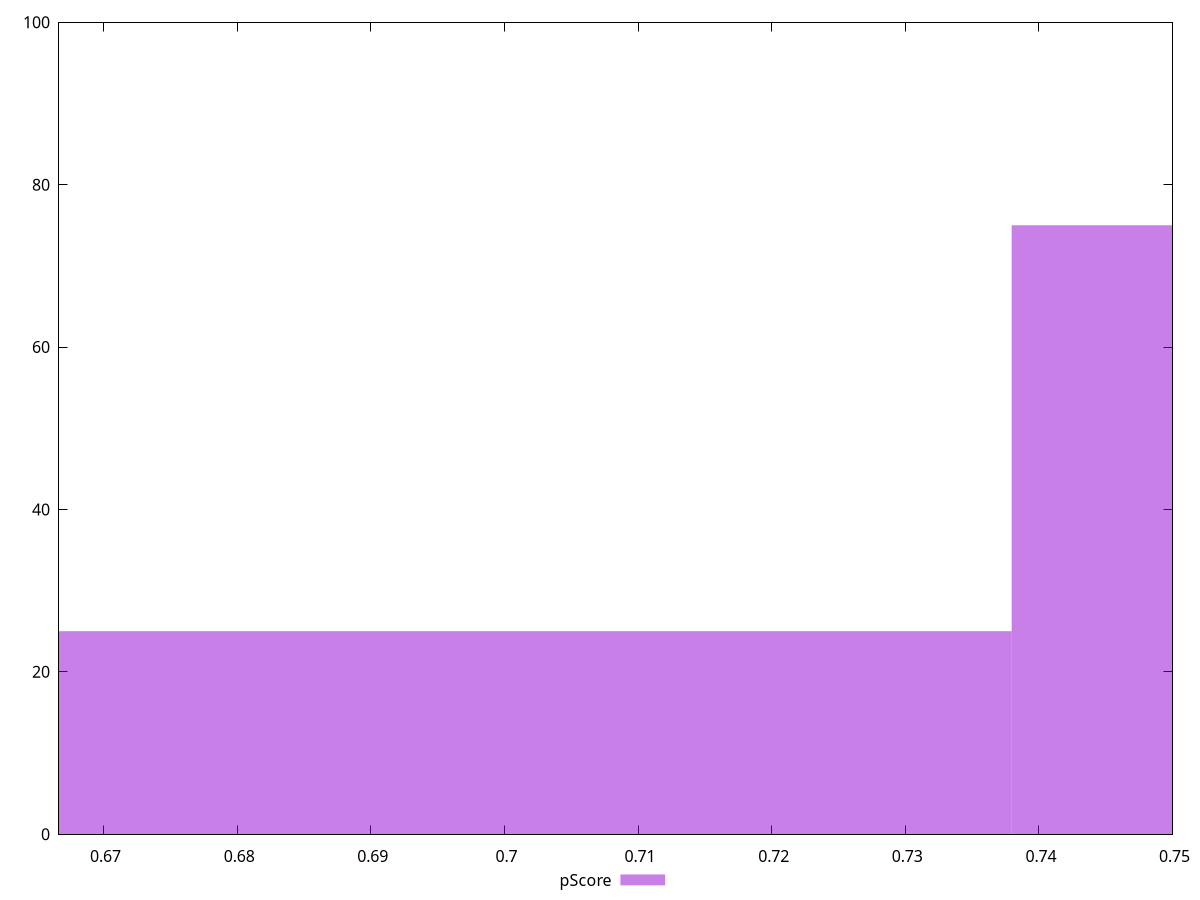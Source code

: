 reset

$pScore <<EOF
0.7813711278191501 75
0.6945521136170223 25
EOF

set key outside below
set boxwidth 0.08681901420212779
set xrange [0.6666666666666666:0.75]
set yrange [0:100]
set trange [0:100]
set style fill transparent solid 0.5 noborder
set terminal svg size 640, 490 enhanced background rgb 'white'
set output "report_00025_2021-02-22T21:38:55.199Z/uses-text-compression/samples/pages+cached+noadtech+nomedia+nocss/pScore/histogram.svg"

plot $pScore title "pScore" with boxes

reset
